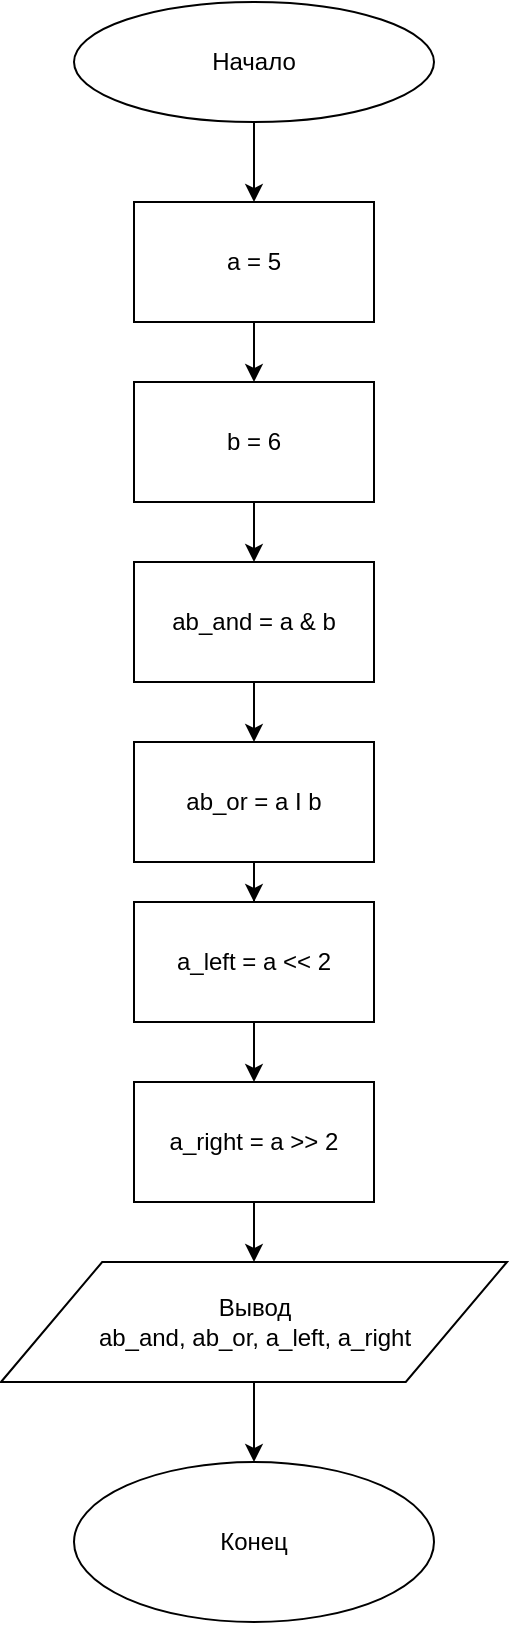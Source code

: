 <mxfile version="12.9.4" type="device" pages="5"><diagram id="JimQzB-7mK6nNrRGjSR4" name="alg_les1_1"><mxGraphModel dx="1426" dy="842" grid="1" gridSize="10" guides="1" tooltips="1" connect="1" arrows="1" fold="1" page="1" pageScale="1" pageWidth="827" pageHeight="1169" math="0" shadow="0"><root><mxCell id="n5LU529gOu9EaSdqqh3R-0"/><mxCell id="n5LU529gOu9EaSdqqh3R-1" parent="n5LU529gOu9EaSdqqh3R-0"/><mxCell id="n5LU529gOu9EaSdqqh3R-4" style="edgeStyle=orthogonalEdgeStyle;rounded=0;orthogonalLoop=1;jettySize=auto;html=1;exitX=0.5;exitY=1;exitDx=0;exitDy=0;entryX=0.5;entryY=0;entryDx=0;entryDy=0;" parent="n5LU529gOu9EaSdqqh3R-1" source="n5LU529gOu9EaSdqqh3R-2" target="n5LU529gOu9EaSdqqh3R-3" edge="1"><mxGeometry relative="1" as="geometry"/></mxCell><mxCell id="n5LU529gOu9EaSdqqh3R-2" value="Начало" style="ellipse;whiteSpace=wrap;html=1;" parent="n5LU529gOu9EaSdqqh3R-1" vertex="1"><mxGeometry x="323" y="30" width="180" height="60" as="geometry"/></mxCell><mxCell id="n5LU529gOu9EaSdqqh3R-6" value="" style="edgeStyle=orthogonalEdgeStyle;rounded=0;orthogonalLoop=1;jettySize=auto;html=1;" parent="n5LU529gOu9EaSdqqh3R-1" source="n5LU529gOu9EaSdqqh3R-3" target="n5LU529gOu9EaSdqqh3R-5" edge="1"><mxGeometry relative="1" as="geometry"/></mxCell><mxCell id="n5LU529gOu9EaSdqqh3R-3" value="a = 5" style="rounded=0;whiteSpace=wrap;html=1;" parent="n5LU529gOu9EaSdqqh3R-1" vertex="1"><mxGeometry x="353" y="130" width="120" height="60" as="geometry"/></mxCell><mxCell id="n5LU529gOu9EaSdqqh3R-10" style="edgeStyle=orthogonalEdgeStyle;rounded=0;orthogonalLoop=1;jettySize=auto;html=1;exitX=0.5;exitY=1;exitDx=0;exitDy=0;entryX=0.5;entryY=0;entryDx=0;entryDy=0;" parent="n5LU529gOu9EaSdqqh3R-1" source="n5LU529gOu9EaSdqqh3R-5" target="n5LU529gOu9EaSdqqh3R-7" edge="1"><mxGeometry relative="1" as="geometry"/></mxCell><mxCell id="n5LU529gOu9EaSdqqh3R-5" value="b = 6" style="rounded=0;whiteSpace=wrap;html=1;" parent="n5LU529gOu9EaSdqqh3R-1" vertex="1"><mxGeometry x="353" y="220" width="120" height="60" as="geometry"/></mxCell><mxCell id="n5LU529gOu9EaSdqqh3R-12" value="" style="edgeStyle=orthogonalEdgeStyle;rounded=0;orthogonalLoop=1;jettySize=auto;html=1;" parent="n5LU529gOu9EaSdqqh3R-1" source="n5LU529gOu9EaSdqqh3R-7" target="n5LU529gOu9EaSdqqh3R-11" edge="1"><mxGeometry relative="1" as="geometry"/></mxCell><mxCell id="n5LU529gOu9EaSdqqh3R-7" value="ab_and = a &amp;amp; b" style="rounded=0;whiteSpace=wrap;html=1;" parent="n5LU529gOu9EaSdqqh3R-1" vertex="1"><mxGeometry x="353" y="310" width="120" height="60" as="geometry"/></mxCell><mxCell id="n5LU529gOu9EaSdqqh3R-14" value="" style="edgeStyle=orthogonalEdgeStyle;rounded=0;orthogonalLoop=1;jettySize=auto;html=1;" parent="n5LU529gOu9EaSdqqh3R-1" source="n5LU529gOu9EaSdqqh3R-11" target="n5LU529gOu9EaSdqqh3R-13" edge="1"><mxGeometry relative="1" as="geometry"/></mxCell><mxCell id="n5LU529gOu9EaSdqqh3R-11" value="ab_or = a I b" style="rounded=0;whiteSpace=wrap;html=1;" parent="n5LU529gOu9EaSdqqh3R-1" vertex="1"><mxGeometry x="353" y="400" width="120" height="60" as="geometry"/></mxCell><mxCell id="n5LU529gOu9EaSdqqh3R-16" value="" style="edgeStyle=orthogonalEdgeStyle;rounded=0;orthogonalLoop=1;jettySize=auto;html=1;" parent="n5LU529gOu9EaSdqqh3R-1" source="n5LU529gOu9EaSdqqh3R-13" target="n5LU529gOu9EaSdqqh3R-15" edge="1"><mxGeometry relative="1" as="geometry"/></mxCell><mxCell id="n5LU529gOu9EaSdqqh3R-13" value="a_left = a &amp;lt;&amp;lt; 2" style="rounded=0;whiteSpace=wrap;html=1;" parent="n5LU529gOu9EaSdqqh3R-1" vertex="1"><mxGeometry x="353" y="480" width="120" height="60" as="geometry"/></mxCell><mxCell id="n5LU529gOu9EaSdqqh3R-19" style="edgeStyle=orthogonalEdgeStyle;rounded=0;orthogonalLoop=1;jettySize=auto;html=1;exitX=0.5;exitY=1;exitDx=0;exitDy=0;entryX=0.5;entryY=0;entryDx=0;entryDy=0;" parent="n5LU529gOu9EaSdqqh3R-1" source="n5LU529gOu9EaSdqqh3R-15" target="n5LU529gOu9EaSdqqh3R-17" edge="1"><mxGeometry relative="1" as="geometry"/></mxCell><mxCell id="n5LU529gOu9EaSdqqh3R-15" value="a_right = a &amp;gt;&amp;gt; 2" style="rounded=0;whiteSpace=wrap;html=1;" parent="n5LU529gOu9EaSdqqh3R-1" vertex="1"><mxGeometry x="353" y="570" width="120" height="60" as="geometry"/></mxCell><mxCell id="n5LU529gOu9EaSdqqh3R-20" style="edgeStyle=orthogonalEdgeStyle;rounded=0;orthogonalLoop=1;jettySize=auto;html=1;exitX=0.5;exitY=1;exitDx=0;exitDy=0;entryX=0.5;entryY=0;entryDx=0;entryDy=0;" parent="n5LU529gOu9EaSdqqh3R-1" source="n5LU529gOu9EaSdqqh3R-17" target="n5LU529gOu9EaSdqqh3R-18" edge="1"><mxGeometry relative="1" as="geometry"/></mxCell><mxCell id="n5LU529gOu9EaSdqqh3R-17" value="Вывод&lt;br&gt;ab_and, ab_or, a_left, a_right&lt;br&gt;" style="shape=parallelogram;perimeter=parallelogramPerimeter;whiteSpace=wrap;html=1;" parent="n5LU529gOu9EaSdqqh3R-1" vertex="1"><mxGeometry x="286.5" y="660" width="253" height="60" as="geometry"/></mxCell><mxCell id="n5LU529gOu9EaSdqqh3R-18" value="Конец" style="ellipse;whiteSpace=wrap;html=1;" parent="n5LU529gOu9EaSdqqh3R-1" vertex="1"><mxGeometry x="323" y="760" width="180" height="80" as="geometry"/></mxCell></root></mxGraphModel></diagram><diagram id="QZXn2WHyPlnKkAfdqv1Y" name="alg_les1_2"><mxGraphModel dx="2253" dy="842" grid="1" gridSize="10" guides="1" tooltips="1" connect="1" arrows="1" fold="1" page="1" pageScale="1" pageWidth="827" pageHeight="1169" math="0" shadow="0"><root><mxCell id="z_DzJ7Z27yj5KWzqXGrb-0"/><mxCell id="z_DzJ7Z27yj5KWzqXGrb-1" parent="z_DzJ7Z27yj5KWzqXGrb-0"/><mxCell id="z_DzJ7Z27yj5KWzqXGrb-4" style="edgeStyle=orthogonalEdgeStyle;rounded=0;orthogonalLoop=1;jettySize=auto;html=1;exitX=0.5;exitY=1;exitDx=0;exitDy=0;entryX=0.5;entryY=0;entryDx=0;entryDy=0;" parent="z_DzJ7Z27yj5KWzqXGrb-1" source="z_DzJ7Z27yj5KWzqXGrb-2" target="z_DzJ7Z27yj5KWzqXGrb-3" edge="1"><mxGeometry relative="1" as="geometry"/></mxCell><mxCell id="z_DzJ7Z27yj5KWzqXGrb-2" value="Начало" style="ellipse;whiteSpace=wrap;html=1;" parent="z_DzJ7Z27yj5KWzqXGrb-1" vertex="1"><mxGeometry x="323" y="20" width="180" height="80" as="geometry"/></mxCell><mxCell id="z_DzJ7Z27yj5KWzqXGrb-42" style="edgeStyle=orthogonalEdgeStyle;rounded=0;orthogonalLoop=1;jettySize=auto;html=1;exitX=0.5;exitY=1;exitDx=0;exitDy=0;entryX=0.5;entryY=0;entryDx=0;entryDy=0;" parent="z_DzJ7Z27yj5KWzqXGrb-1" source="z_DzJ7Z27yj5KWzqXGrb-3" target="z_DzJ7Z27yj5KWzqXGrb-6" edge="1"><mxGeometry relative="1" as="geometry"/></mxCell><mxCell id="z_DzJ7Z27yj5KWzqXGrb-3" value="Ввод&lt;br&gt;x1,y1,x2,y2&lt;br&gt;" style="shape=parallelogram;perimeter=parallelogramPerimeter;whiteSpace=wrap;html=1;" parent="z_DzJ7Z27yj5KWzqXGrb-1" vertex="1"><mxGeometry x="353" y="130" width="120" height="60" as="geometry"/></mxCell><mxCell id="z_DzJ7Z27yj5KWzqXGrb-10" style="edgeStyle=orthogonalEdgeStyle;rounded=0;orthogonalLoop=1;jettySize=auto;html=1;exitX=1;exitY=0.5;exitDx=0;exitDy=0;" parent="z_DzJ7Z27yj5KWzqXGrb-1" source="z_DzJ7Z27yj5KWzqXGrb-6" target="z_DzJ7Z27yj5KWzqXGrb-8" edge="1"><mxGeometry relative="1" as="geometry"/></mxCell><mxCell id="z_DzJ7Z27yj5KWzqXGrb-17" style="edgeStyle=orthogonalEdgeStyle;rounded=0;orthogonalLoop=1;jettySize=auto;html=1;exitX=0;exitY=0.5;exitDx=0;exitDy=0;entryX=0.5;entryY=0;entryDx=0;entryDy=0;" parent="z_DzJ7Z27yj5KWzqXGrb-1" source="z_DzJ7Z27yj5KWzqXGrb-6" target="z_DzJ7Z27yj5KWzqXGrb-12" edge="1"><mxGeometry relative="1" as="geometry"/></mxCell><mxCell id="z_DzJ7Z27yj5KWzqXGrb-6" value="(x1 == x2) and (y1 == y2)" style="rhombus;whiteSpace=wrap;html=1;" parent="z_DzJ7Z27yj5KWzqXGrb-1" vertex="1"><mxGeometry x="307" y="220" width="213" height="80" as="geometry"/></mxCell><mxCell id="z_DzJ7Z27yj5KWzqXGrb-7" value="Да" style="text;html=1;resizable=0;points=[];autosize=1;align=left;verticalAlign=top;spacingTop=-4;" parent="z_DzJ7Z27yj5KWzqXGrb-1" vertex="1"><mxGeometry x="503" y="224" width="30" height="20" as="geometry"/></mxCell><mxCell id="z_DzJ7Z27yj5KWzqXGrb-40" style="edgeStyle=orthogonalEdgeStyle;rounded=0;orthogonalLoop=1;jettySize=auto;html=1;exitX=0.5;exitY=1;exitDx=0;exitDy=0;entryX=0.5;entryY=0;entryDx=0;entryDy=0;" parent="z_DzJ7Z27yj5KWzqXGrb-1" source="z_DzJ7Z27yj5KWzqXGrb-8" target="z_DzJ7Z27yj5KWzqXGrb-31" edge="1"><mxGeometry relative="1" as="geometry"/></mxCell><mxCell id="z_DzJ7Z27yj5KWzqXGrb-8" value="Вывод&lt;br&gt;'Необходимо ввести&lt;br&gt;&amp;nbsp;координаты&lt;br&gt;разных точек'&lt;br&gt;" style="shape=parallelogram;perimeter=parallelogramPerimeter;whiteSpace=wrap;html=1;" parent="z_DzJ7Z27yj5KWzqXGrb-1" vertex="1"><mxGeometry x="473" y="334" width="170" height="60" as="geometry"/></mxCell><mxCell id="z_DzJ7Z27yj5KWzqXGrb-11" value="Нет" style="text;html=1;resizable=0;points=[];autosize=1;align=left;verticalAlign=top;spacingTop=-4;" parent="z_DzJ7Z27yj5KWzqXGrb-1" vertex="1"><mxGeometry x="302" y="222" width="40" height="20" as="geometry"/></mxCell><mxCell id="z_DzJ7Z27yj5KWzqXGrb-14" style="edgeStyle=orthogonalEdgeStyle;rounded=0;orthogonalLoop=1;jettySize=auto;html=1;exitX=1;exitY=0.5;exitDx=0;exitDy=0;entryX=0.5;entryY=0;entryDx=0;entryDy=0;" parent="z_DzJ7Z27yj5KWzqXGrb-1" source="z_DzJ7Z27yj5KWzqXGrb-12" target="z_DzJ7Z27yj5KWzqXGrb-13" edge="1"><mxGeometry relative="1" as="geometry"/></mxCell><mxCell id="z_DzJ7Z27yj5KWzqXGrb-19" style="edgeStyle=orthogonalEdgeStyle;rounded=0;orthogonalLoop=1;jettySize=auto;html=1;exitX=0;exitY=0.5;exitDx=0;exitDy=0;entryX=0.5;entryY=0;entryDx=0;entryDy=0;" parent="z_DzJ7Z27yj5KWzqXGrb-1" source="z_DzJ7Z27yj5KWzqXGrb-12" target="z_DzJ7Z27yj5KWzqXGrb-18" edge="1"><mxGeometry relative="1" as="geometry"/></mxCell><mxCell id="z_DzJ7Z27yj5KWzqXGrb-12" value="x1 == x2" style="rhombus;whiteSpace=wrap;html=1;" parent="z_DzJ7Z27yj5KWzqXGrb-1" vertex="1"><mxGeometry x="187" y="310" width="120" height="80" as="geometry"/></mxCell><mxCell id="z_DzJ7Z27yj5KWzqXGrb-38" style="edgeStyle=orthogonalEdgeStyle;rounded=0;orthogonalLoop=1;jettySize=auto;html=1;exitX=0.5;exitY=1;exitDx=0;exitDy=0;entryX=0.5;entryY=0;entryDx=0;entryDy=0;" parent="z_DzJ7Z27yj5KWzqXGrb-1" source="z_DzJ7Z27yj5KWzqXGrb-13" target="z_DzJ7Z27yj5KWzqXGrb-31" edge="1"><mxGeometry relative="1" as="geometry"><Array as="points"><mxPoint x="323" y="480"/></Array></mxGeometry></mxCell><mxCell id="z_DzJ7Z27yj5KWzqXGrb-13" value="Вывод&lt;br&gt;f'x={x1}'&lt;br&gt;" style="shape=parallelogram;perimeter=parallelogramPerimeter;whiteSpace=wrap;html=1;" parent="z_DzJ7Z27yj5KWzqXGrb-1" vertex="1"><mxGeometry x="282" y="420" width="120" height="60" as="geometry"/></mxCell><mxCell id="z_DzJ7Z27yj5KWzqXGrb-16" value="Да" style="text;html=1;resizable=0;points=[];autosize=1;align=left;verticalAlign=top;spacingTop=-4;" parent="z_DzJ7Z27yj5KWzqXGrb-1" vertex="1"><mxGeometry x="336" y="331" width="30" height="20" as="geometry"/></mxCell><mxCell id="z_DzJ7Z27yj5KWzqXGrb-22" style="edgeStyle=orthogonalEdgeStyle;rounded=0;orthogonalLoop=1;jettySize=auto;html=1;exitX=1;exitY=0.5;exitDx=0;exitDy=0;entryX=0.5;entryY=0;entryDx=0;entryDy=0;" parent="z_DzJ7Z27yj5KWzqXGrb-1" source="z_DzJ7Z27yj5KWzqXGrb-18" target="z_DzJ7Z27yj5KWzqXGrb-21" edge="1"><mxGeometry relative="1" as="geometry"/></mxCell><mxCell id="z_DzJ7Z27yj5KWzqXGrb-25" style="edgeStyle=orthogonalEdgeStyle;rounded=0;orthogonalLoop=1;jettySize=auto;html=1;exitX=0;exitY=0.5;exitDx=0;exitDy=0;entryX=0.5;entryY=0;entryDx=0;entryDy=0;" parent="z_DzJ7Z27yj5KWzqXGrb-1" source="z_DzJ7Z27yj5KWzqXGrb-18" target="z_DzJ7Z27yj5KWzqXGrb-24" edge="1"><mxGeometry relative="1" as="geometry"/></mxCell><mxCell id="z_DzJ7Z27yj5KWzqXGrb-18" value="y1==y2" style="rhombus;whiteSpace=wrap;html=1;" parent="z_DzJ7Z27yj5KWzqXGrb-1" vertex="1"><mxGeometry x="50" y="410" width="120" height="80" as="geometry"/></mxCell><mxCell id="z_DzJ7Z27yj5KWzqXGrb-20" value="Нет&lt;br&gt;&lt;br&gt;" style="text;html=1;resizable=0;points=[];autosize=1;align=left;verticalAlign=top;spacingTop=-4;" parent="z_DzJ7Z27yj5KWzqXGrb-1" vertex="1"><mxGeometry x="133" y="334" width="40" height="30" as="geometry"/></mxCell><mxCell id="z_DzJ7Z27yj5KWzqXGrb-37" style="edgeStyle=orthogonalEdgeStyle;rounded=0;orthogonalLoop=1;jettySize=auto;html=1;exitX=0.5;exitY=1;exitDx=0;exitDy=0;entryX=0.5;entryY=0;entryDx=0;entryDy=0;" parent="z_DzJ7Z27yj5KWzqXGrb-1" source="z_DzJ7Z27yj5KWzqXGrb-21" target="z_DzJ7Z27yj5KWzqXGrb-31" edge="1"><mxGeometry relative="1" as="geometry"/></mxCell><mxCell id="z_DzJ7Z27yj5KWzqXGrb-21" value="&lt;span&gt;Вывод&lt;/span&gt;&lt;br&gt;&lt;span&gt;f'y={y1}'&lt;/span&gt;" style="shape=parallelogram;perimeter=parallelogramPerimeter;whiteSpace=wrap;html=1;" parent="z_DzJ7Z27yj5KWzqXGrb-1" vertex="1"><mxGeometry x="140" y="524" width="120" height="60" as="geometry"/></mxCell><mxCell id="z_DzJ7Z27yj5KWzqXGrb-23" value="Да" style="text;html=1;resizable=0;points=[];autosize=1;align=left;verticalAlign=top;spacingTop=-4;" parent="z_DzJ7Z27yj5KWzqXGrb-1" vertex="1"><mxGeometry x="193" y="421" width="30" height="20" as="geometry"/></mxCell><mxCell id="z_DzJ7Z27yj5KWzqXGrb-28" value="" style="edgeStyle=orthogonalEdgeStyle;rounded=0;orthogonalLoop=1;jettySize=auto;html=1;" parent="z_DzJ7Z27yj5KWzqXGrb-1" source="z_DzJ7Z27yj5KWzqXGrb-24" target="z_DzJ7Z27yj5KWzqXGrb-27" edge="1"><mxGeometry relative="1" as="geometry"/></mxCell><mxCell id="z_DzJ7Z27yj5KWzqXGrb-24" value="&lt;pre&gt;k = (y1 - y2) / (x1 - x2)&lt;/pre&gt;" style="rounded=0;whiteSpace=wrap;html=1;" parent="z_DzJ7Z27yj5KWzqXGrb-1" vertex="1"><mxGeometry x="-150" y="524" width="200" height="60" as="geometry"/></mxCell><mxCell id="z_DzJ7Z27yj5KWzqXGrb-30" style="edgeStyle=orthogonalEdgeStyle;rounded=0;orthogonalLoop=1;jettySize=auto;html=1;exitX=0.5;exitY=1;exitDx=0;exitDy=0;entryX=0.5;entryY=0;entryDx=0;entryDy=0;" parent="z_DzJ7Z27yj5KWzqXGrb-1" source="z_DzJ7Z27yj5KWzqXGrb-27" target="z_DzJ7Z27yj5KWzqXGrb-29" edge="1"><mxGeometry relative="1" as="geometry"/></mxCell><mxCell id="z_DzJ7Z27yj5KWzqXGrb-27" value="&lt;pre&gt;&lt;pre&gt;b = y1 - k * x1&lt;/pre&gt;&lt;/pre&gt;" style="rounded=0;whiteSpace=wrap;html=1;" parent="z_DzJ7Z27yj5KWzqXGrb-1" vertex="1"><mxGeometry x="-110" y="634" width="120" height="60" as="geometry"/></mxCell><mxCell id="z_DzJ7Z27yj5KWzqXGrb-26" value="Нет&lt;br&gt;" style="text;html=1;resizable=0;points=[];autosize=1;align=left;verticalAlign=top;spacingTop=-4;" parent="z_DzJ7Z27yj5KWzqXGrb-1" vertex="1"><mxGeometry x="-23" y="423" width="40" height="20" as="geometry"/></mxCell><mxCell id="z_DzJ7Z27yj5KWzqXGrb-36" style="edgeStyle=orthogonalEdgeStyle;rounded=0;orthogonalLoop=1;jettySize=auto;html=1;exitX=1;exitY=0.5;exitDx=0;exitDy=0;entryX=0.5;entryY=0;entryDx=0;entryDy=0;" parent="z_DzJ7Z27yj5KWzqXGrb-1" source="z_DzJ7Z27yj5KWzqXGrb-29" target="z_DzJ7Z27yj5KWzqXGrb-31" edge="1"><mxGeometry relative="1" as="geometry"/></mxCell><mxCell id="z_DzJ7Z27yj5KWzqXGrb-29" value="Вывод&lt;br&gt;&lt;pre&gt;&lt;span&gt;f'y = {k}*x+{b}'&lt;/span&gt;&lt;/pre&gt;" style="shape=parallelogram;perimeter=parallelogramPerimeter;whiteSpace=wrap;html=1;" parent="z_DzJ7Z27yj5KWzqXGrb-1" vertex="1"><mxGeometry x="-140" y="730" width="180" height="60" as="geometry"/></mxCell><mxCell id="z_DzJ7Z27yj5KWzqXGrb-31" value="Конец" style="ellipse;whiteSpace=wrap;html=1;" parent="z_DzJ7Z27yj5KWzqXGrb-1" vertex="1"><mxGeometry x="233" y="840" width="180" height="80" as="geometry"/></mxCell></root></mxGraphModel></diagram><diagram id="0YqNCbseCnGFGBSspf9r" name="alg_les1_3"><mxGraphModel dx="2253" dy="842" grid="1" gridSize="10" guides="1" tooltips="1" connect="1" arrows="1" fold="1" page="1" pageScale="1" pageWidth="827" pageHeight="1169" math="0" shadow="0"><root><mxCell id="E87e-xwuuLZb-o2dxUTe-0"/><mxCell id="E87e-xwuuLZb-o2dxUTe-1" parent="E87e-xwuuLZb-o2dxUTe-0"/><mxCell id="E87e-xwuuLZb-o2dxUTe-5" style="edgeStyle=orthogonalEdgeStyle;rounded=0;orthogonalLoop=1;jettySize=auto;html=1;exitX=0.5;exitY=1;exitDx=0;exitDy=0;entryX=0.5;entryY=0;entryDx=0;entryDy=0;" parent="E87e-xwuuLZb-o2dxUTe-1" source="E87e-xwuuLZb-o2dxUTe-2" target="E87e-xwuuLZb-o2dxUTe-3" edge="1"><mxGeometry relative="1" as="geometry"/></mxCell><mxCell id="E87e-xwuuLZb-o2dxUTe-2" value="Начало" style="ellipse;whiteSpace=wrap;html=1;" parent="E87e-xwuuLZb-o2dxUTe-1" vertex="1"><mxGeometry x="323" y="20" width="180" height="80" as="geometry"/></mxCell><mxCell id="E87e-xwuuLZb-o2dxUTe-6" style="edgeStyle=orthogonalEdgeStyle;rounded=0;orthogonalLoop=1;jettySize=auto;html=1;exitX=0.5;exitY=1;exitDx=0;exitDy=0;" parent="E87e-xwuuLZb-o2dxUTe-1" source="E87e-xwuuLZb-o2dxUTe-3" target="E87e-xwuuLZb-o2dxUTe-4" edge="1"><mxGeometry relative="1" as="geometry"/></mxCell><mxCell id="E87e-xwuuLZb-o2dxUTe-3" value="Ввод&lt;br&gt;a, b&lt;br&gt;" style="shape=parallelogram;perimeter=parallelogramPerimeter;whiteSpace=wrap;html=1;" parent="E87e-xwuuLZb-o2dxUTe-1" vertex="1"><mxGeometry x="353" y="140" width="120" height="60" as="geometry"/></mxCell><mxCell id="E87e-xwuuLZb-o2dxUTe-9" style="edgeStyle=orthogonalEdgeStyle;rounded=0;orthogonalLoop=1;jettySize=auto;html=1;exitX=1;exitY=0.5;exitDx=0;exitDy=0;" parent="E87e-xwuuLZb-o2dxUTe-1" source="E87e-xwuuLZb-o2dxUTe-4" target="E87e-xwuuLZb-o2dxUTe-8" edge="1"><mxGeometry relative="1" as="geometry"/></mxCell><mxCell id="E87e-xwuuLZb-o2dxUTe-23" style="edgeStyle=orthogonalEdgeStyle;rounded=0;orthogonalLoop=1;jettySize=auto;html=1;exitX=0;exitY=0.5;exitDx=0;exitDy=0;entryX=0.5;entryY=0;entryDx=0;entryDy=0;" parent="E87e-xwuuLZb-o2dxUTe-1" source="E87e-xwuuLZb-o2dxUTe-4" target="E87e-xwuuLZb-o2dxUTe-12" edge="1"><mxGeometry relative="1" as="geometry"/></mxCell><mxCell id="E87e-xwuuLZb-o2dxUTe-4" value="&lt;pre&gt;a.isdigit() &lt;span&gt;and &lt;/span&gt;b.isdigit()&lt;/pre&gt;" style="rhombus;whiteSpace=wrap;html=1;" parent="E87e-xwuuLZb-o2dxUTe-1" vertex="1"><mxGeometry x="276.5" y="250" width="273" height="80" as="geometry"/></mxCell><mxCell id="E87e-xwuuLZb-o2dxUTe-26" style="edgeStyle=orthogonalEdgeStyle;rounded=0;orthogonalLoop=1;jettySize=auto;html=1;exitX=0.5;exitY=1;exitDx=0;exitDy=0;" parent="E87e-xwuuLZb-o2dxUTe-1" source="E87e-xwuuLZb-o2dxUTe-8" edge="1"><mxGeometry relative="1" as="geometry"><mxPoint x="310" y="670" as="targetPoint"/><Array as="points"><mxPoint x="685" y="590"/><mxPoint x="310" y="590"/></Array></mxGeometry></mxCell><mxCell id="E87e-xwuuLZb-o2dxUTe-8" value="Вывод&lt;br&gt;&lt;pre&gt;random.randint(&lt;span&gt;int&lt;/span&gt;(a), &lt;span&gt;int&lt;/span&gt;(b))&lt;/pre&gt;" style="shape=parallelogram;perimeter=parallelogramPerimeter;whiteSpace=wrap;html=1;" parent="E87e-xwuuLZb-o2dxUTe-1" vertex="1"><mxGeometry x="530" y="360" width="310" height="60" as="geometry"/></mxCell><mxCell id="E87e-xwuuLZb-o2dxUTe-10" value="Да" style="text;html=1;resizable=0;points=[];autosize=1;align=left;verticalAlign=top;spacingTop=-4;" parent="E87e-xwuuLZb-o2dxUTe-1" vertex="1"><mxGeometry x="500" y="239" width="30" height="20" as="geometry"/></mxCell><mxCell id="E87e-xwuuLZb-o2dxUTe-11" value="Нет" style="text;html=1;resizable=0;points=[];autosize=1;align=left;verticalAlign=top;spacingTop=-4;" parent="E87e-xwuuLZb-o2dxUTe-1" vertex="1"><mxGeometry x="315" y="237" width="40" height="20" as="geometry"/></mxCell><mxCell id="E87e-xwuuLZb-o2dxUTe-15" style="edgeStyle=orthogonalEdgeStyle;rounded=0;orthogonalLoop=1;jettySize=auto;html=1;exitX=1;exitY=0.5;exitDx=0;exitDy=0;" parent="E87e-xwuuLZb-o2dxUTe-1" source="E87e-xwuuLZb-o2dxUTe-12" target="E87e-xwuuLZb-o2dxUTe-14" edge="1"><mxGeometry relative="1" as="geometry"/></mxCell><mxCell id="E87e-xwuuLZb-o2dxUTe-19" style="edgeStyle=orthogonalEdgeStyle;rounded=0;orthogonalLoop=1;jettySize=auto;html=1;exitX=0;exitY=0.5;exitDx=0;exitDy=0;entryX=0.5;entryY=0;entryDx=0;entryDy=0;" parent="E87e-xwuuLZb-o2dxUTe-1" source="E87e-xwuuLZb-o2dxUTe-12" target="E87e-xwuuLZb-o2dxUTe-18" edge="1"><mxGeometry relative="1" as="geometry"/></mxCell><mxCell id="E87e-xwuuLZb-o2dxUTe-12" value="&lt;pre&gt;rand = random.uniform(&lt;span&gt;float&lt;/span&gt;(a), &lt;span&gt;float&lt;/span&gt;(b))&lt;/pre&gt;" style="rhombus;whiteSpace=wrap;html=1;" parent="E87e-xwuuLZb-o2dxUTe-1" vertex="1"><mxGeometry x="-10" y="350" width="380" height="80" as="geometry"/></mxCell><mxCell id="E87e-xwuuLZb-o2dxUTe-13" value="Код исполнен" style="text;html=1;resizable=0;points=[];autosize=1;align=left;verticalAlign=top;spacingTop=-4;" parent="E87e-xwuuLZb-o2dxUTe-1" vertex="1"><mxGeometry x="310" y="354" width="90" height="20" as="geometry"/></mxCell><mxCell id="E87e-xwuuLZb-o2dxUTe-25" style="edgeStyle=orthogonalEdgeStyle;rounded=0;orthogonalLoop=1;jettySize=auto;html=1;exitX=0.5;exitY=1;exitDx=0;exitDy=0;" parent="E87e-xwuuLZb-o2dxUTe-1" source="E87e-xwuuLZb-o2dxUTe-14" edge="1"><mxGeometry relative="1" as="geometry"><mxPoint x="310" y="670" as="targetPoint"/></mxGeometry></mxCell><mxCell id="E87e-xwuuLZb-o2dxUTe-14" value="Вывод&lt;br&gt;rand&lt;br&gt;" style="shape=parallelogram;perimeter=parallelogramPerimeter;whiteSpace=wrap;html=1;" parent="E87e-xwuuLZb-o2dxUTe-1" vertex="1"><mxGeometry x="340" y="450" width="120" height="60" as="geometry"/></mxCell><mxCell id="E87e-xwuuLZb-o2dxUTe-16" value="Ошибка исполнения" style="text;html=1;resizable=0;points=[];autosize=1;align=left;verticalAlign=top;spacingTop=-4;" parent="E87e-xwuuLZb-o2dxUTe-1" vertex="1"><mxGeometry x="6" y="342" width="130" height="20" as="geometry"/></mxCell><mxCell id="E87e-xwuuLZb-o2dxUTe-21" style="edgeStyle=orthogonalEdgeStyle;rounded=0;orthogonalLoop=1;jettySize=auto;html=1;exitX=0.5;exitY=1;exitDx=0;exitDy=0;entryX=0.5;entryY=0;entryDx=0;entryDy=0;" parent="E87e-xwuuLZb-o2dxUTe-1" source="E87e-xwuuLZb-o2dxUTe-18" target="E87e-xwuuLZb-o2dxUTe-20" edge="1"><mxGeometry relative="1" as="geometry"/></mxCell><mxCell id="E87e-xwuuLZb-o2dxUTe-18" value="&lt;pre&gt;s = random.randint(&lt;span&gt;ord&lt;/span&gt;(a), &lt;span&gt;ord&lt;/span&gt;(b))&lt;/pre&gt;" style="rounded=0;whiteSpace=wrap;html=1;" parent="E87e-xwuuLZb-o2dxUTe-1" vertex="1"><mxGeometry x="-210" y="450" width="260" height="60" as="geometry"/></mxCell><mxCell id="E87e-xwuuLZb-o2dxUTe-24" style="edgeStyle=orthogonalEdgeStyle;rounded=0;orthogonalLoop=1;jettySize=auto;html=1;exitX=0.5;exitY=1;exitDx=0;exitDy=0;" parent="E87e-xwuuLZb-o2dxUTe-1" source="E87e-xwuuLZb-o2dxUTe-20" target="E87e-xwuuLZb-o2dxUTe-22" edge="1"><mxGeometry relative="1" as="geometry"/></mxCell><mxCell id="E87e-xwuuLZb-o2dxUTe-20" value="Вывод&lt;br&gt;chr(s)&lt;br&gt;" style="shape=parallelogram;perimeter=parallelogramPerimeter;whiteSpace=wrap;html=1;" parent="E87e-xwuuLZb-o2dxUTe-1" vertex="1"><mxGeometry x="-140" y="550" width="120" height="60" as="geometry"/></mxCell><mxCell id="E87e-xwuuLZb-o2dxUTe-22" value="Конец" style="ellipse;whiteSpace=wrap;html=1;" parent="E87e-xwuuLZb-o2dxUTe-1" vertex="1"><mxGeometry x="220" y="670" width="180" height="80" as="geometry"/></mxCell></root></mxGraphModel></diagram><diagram id="CoEA74GlsWHo94mreJ0j" name="alg_les1_6"><mxGraphModel dx="2253" dy="842" grid="1" gridSize="10" guides="1" tooltips="1" connect="1" arrows="1" fold="1" page="1" pageScale="1" pageWidth="827" pageHeight="1169" math="0" shadow="0"><root><mxCell id="7BiXEA4wnDOHk6ebZ6Z0-0"/><mxCell id="7BiXEA4wnDOHk6ebZ6Z0-1" parent="7BiXEA4wnDOHk6ebZ6Z0-0"/><mxCell id="7BiXEA4wnDOHk6ebZ6Z0-4" style="edgeStyle=orthogonalEdgeStyle;rounded=0;orthogonalLoop=1;jettySize=auto;html=1;exitX=0.5;exitY=1;exitDx=0;exitDy=0;entryX=0.5;entryY=0;entryDx=0;entryDy=0;" parent="7BiXEA4wnDOHk6ebZ6Z0-1" source="7BiXEA4wnDOHk6ebZ6Z0-2" target="7BiXEA4wnDOHk6ebZ6Z0-3" edge="1"><mxGeometry relative="1" as="geometry"/></mxCell><mxCell id="7BiXEA4wnDOHk6ebZ6Z0-2" value="Начало&lt;br&gt;" style="ellipse;whiteSpace=wrap;html=1;" parent="7BiXEA4wnDOHk6ebZ6Z0-1" vertex="1"><mxGeometry x="323" y="10" width="180" height="80" as="geometry"/></mxCell><mxCell id="7BiXEA4wnDOHk6ebZ6Z0-6" style="edgeStyle=orthogonalEdgeStyle;rounded=0;orthogonalLoop=1;jettySize=auto;html=1;exitX=0.5;exitY=1;exitDx=0;exitDy=0;entryX=0.5;entryY=0;entryDx=0;entryDy=0;" parent="7BiXEA4wnDOHk6ebZ6Z0-1" source="7BiXEA4wnDOHk6ebZ6Z0-3" target="7BiXEA4wnDOHk6ebZ6Z0-5" edge="1"><mxGeometry relative="1" as="geometry"/></mxCell><mxCell id="7BiXEA4wnDOHk6ebZ6Z0-3" value="Ввод&lt;br&gt;a, b, c&lt;br&gt;" style="shape=parallelogram;perimeter=parallelogramPerimeter;whiteSpace=wrap;html=1;" parent="7BiXEA4wnDOHk6ebZ6Z0-1" vertex="1"><mxGeometry x="353" y="120" width="120" height="60" as="geometry"/></mxCell><mxCell id="7BiXEA4wnDOHk6ebZ6Z0-9" value="" style="edgeStyle=orthogonalEdgeStyle;rounded=0;orthogonalLoop=1;jettySize=auto;html=1;" parent="7BiXEA4wnDOHk6ebZ6Z0-1" source="7BiXEA4wnDOHk6ebZ6Z0-5" target="7BiXEA4wnDOHk6ebZ6Z0-8" edge="1"><mxGeometry relative="1" as="geometry"/></mxCell><mxCell id="7BiXEA4wnDOHk6ebZ6Z0-27" style="edgeStyle=orthogonalEdgeStyle;rounded=0;orthogonalLoop=1;jettySize=auto;html=1;exitX=0;exitY=0.5;exitDx=0;exitDy=0;" parent="7BiXEA4wnDOHk6ebZ6Z0-1" source="7BiXEA4wnDOHk6ebZ6Z0-5" target="7BiXEA4wnDOHk6ebZ6Z0-26" edge="1"><mxGeometry relative="1" as="geometry"/></mxCell><mxCell id="7BiXEA4wnDOHk6ebZ6Z0-5" value="&lt;pre&gt;min(a,b,c) &amp;gt; 0&lt;/pre&gt;" style="rhombus;whiteSpace=wrap;html=1;" parent="7BiXEA4wnDOHk6ebZ6Z0-1" vertex="1"><mxGeometry x="322" y="220" width="183" height="80" as="geometry"/></mxCell><mxCell id="7BiXEA4wnDOHk6ebZ6Z0-11" style="edgeStyle=orthogonalEdgeStyle;rounded=0;orthogonalLoop=1;jettySize=auto;html=1;exitX=1;exitY=0.5;exitDx=0;exitDy=0;" parent="7BiXEA4wnDOHk6ebZ6Z0-1" source="7BiXEA4wnDOHk6ebZ6Z0-8" target="7BiXEA4wnDOHk6ebZ6Z0-10" edge="1"><mxGeometry relative="1" as="geometry"/></mxCell><mxCell id="7BiXEA4wnDOHk6ebZ6Z0-14" value="" style="edgeStyle=orthogonalEdgeStyle;rounded=0;orthogonalLoop=1;jettySize=auto;html=1;entryX=0.5;entryY=0;entryDx=0;entryDy=0;" parent="7BiXEA4wnDOHk6ebZ6Z0-1" source="7BiXEA4wnDOHk6ebZ6Z0-8" target="7BiXEA4wnDOHk6ebZ6Z0-18" edge="1"><mxGeometry relative="1" as="geometry"><mxPoint x="460" y="440" as="targetPoint"/></mxGeometry></mxCell><mxCell id="7BiXEA4wnDOHk6ebZ6Z0-8" value="&lt;pre&gt;a==b==c&lt;/pre&gt;" style="rhombus;whiteSpace=wrap;html=1;" parent="7BiXEA4wnDOHk6ebZ6Z0-1" vertex="1"><mxGeometry x="510" y="320" width="80" height="80" as="geometry"/></mxCell><mxCell id="7BiXEA4wnDOHk6ebZ6Z0-7" value="Да" style="text;html=1;resizable=0;points=[];autosize=1;align=left;verticalAlign=top;spacingTop=-4;" parent="7BiXEA4wnDOHk6ebZ6Z0-1" vertex="1"><mxGeometry x="513" y="232" width="30" height="20" as="geometry"/></mxCell><mxCell id="7BiXEA4wnDOHk6ebZ6Z0-41" style="edgeStyle=orthogonalEdgeStyle;rounded=0;orthogonalLoop=1;jettySize=auto;html=1;exitX=0.5;exitY=1;exitDx=0;exitDy=0;entryX=0.5;entryY=0;entryDx=0;entryDy=0;" parent="7BiXEA4wnDOHk6ebZ6Z0-1" source="7BiXEA4wnDOHk6ebZ6Z0-10" target="7BiXEA4wnDOHk6ebZ6Z0-37" edge="1"><mxGeometry relative="1" as="geometry"><Array as="points"><mxPoint x="630" y="910"/><mxPoint x="299" y="910"/></Array></mxGeometry></mxCell><mxCell id="7BiXEA4wnDOHk6ebZ6Z0-10" value="Вывод&lt;br&gt;&quot;Равносторонний&quot;&lt;br&gt;" style="shape=parallelogram;perimeter=parallelogramPerimeter;whiteSpace=wrap;html=1;" parent="7BiXEA4wnDOHk6ebZ6Z0-1" vertex="1"><mxGeometry x="550" y="420" width="160" height="60" as="geometry"/></mxCell><mxCell id="7BiXEA4wnDOHk6ebZ6Z0-12" value="Да" style="text;html=1;resizable=0;points=[];autosize=1;align=left;verticalAlign=top;spacingTop=-4;" parent="7BiXEA4wnDOHk6ebZ6Z0-1" vertex="1"><mxGeometry x="593" y="310" width="30" height="20" as="geometry"/></mxCell><mxCell id="7BiXEA4wnDOHk6ebZ6Z0-16" value="Нет" style="text;html=1;resizable=0;points=[];autosize=1;align=left;verticalAlign=top;spacingTop=-4;" parent="7BiXEA4wnDOHk6ebZ6Z0-1" vertex="1"><mxGeometry x="487" y="319" width="40" height="20" as="geometry"/></mxCell><mxCell id="7BiXEA4wnDOHk6ebZ6Z0-20" value="" style="edgeStyle=orthogonalEdgeStyle;rounded=0;orthogonalLoop=1;jettySize=auto;html=1;" parent="7BiXEA4wnDOHk6ebZ6Z0-1" source="7BiXEA4wnDOHk6ebZ6Z0-18" target="7BiXEA4wnDOHk6ebZ6Z0-19" edge="1"><mxGeometry relative="1" as="geometry"/></mxCell><mxCell id="7BiXEA4wnDOHk6ebZ6Z0-18" value="m = max(a, b, c)" style="rounded=0;whiteSpace=wrap;html=1;" parent="7BiXEA4wnDOHk6ebZ6Z0-1" vertex="1"><mxGeometry x="353" y="420" width="120" height="60" as="geometry"/></mxCell><mxCell id="7BiXEA4wnDOHk6ebZ6Z0-25" style="edgeStyle=orthogonalEdgeStyle;rounded=0;orthogonalLoop=1;jettySize=auto;html=1;exitX=0.5;exitY=1;exitDx=0;exitDy=0;entryX=0.5;entryY=0;entryDx=0;entryDy=0;" parent="7BiXEA4wnDOHk6ebZ6Z0-1" source="7BiXEA4wnDOHk6ebZ6Z0-19" target="7BiXEA4wnDOHk6ebZ6Z0-21" edge="1"><mxGeometry relative="1" as="geometry"/></mxCell><mxCell id="7BiXEA4wnDOHk6ebZ6Z0-19" value="s = &amp;nbsp;sum(a, b, c)" style="rounded=0;whiteSpace=wrap;html=1;" parent="7BiXEA4wnDOHk6ebZ6Z0-1" vertex="1"><mxGeometry x="353" y="500" width="120" height="60" as="geometry"/></mxCell><mxCell id="7BiXEA4wnDOHk6ebZ6Z0-23" style="edgeStyle=orthogonalEdgeStyle;rounded=0;orthogonalLoop=1;jettySize=auto;html=1;exitX=1;exitY=0.5;exitDx=0;exitDy=0;entryX=0.5;entryY=0;entryDx=0;entryDy=0;" parent="7BiXEA4wnDOHk6ebZ6Z0-1" source="7BiXEA4wnDOHk6ebZ6Z0-21" target="7BiXEA4wnDOHk6ebZ6Z0-22" edge="1"><mxGeometry relative="1" as="geometry"/></mxCell><mxCell id="7BiXEA4wnDOHk6ebZ6Z0-30" style="edgeStyle=orthogonalEdgeStyle;rounded=0;orthogonalLoop=1;jettySize=auto;html=1;exitX=0;exitY=0.5;exitDx=0;exitDy=0;entryX=0.5;entryY=0;entryDx=0;entryDy=0;" parent="7BiXEA4wnDOHk6ebZ6Z0-1" source="7BiXEA4wnDOHk6ebZ6Z0-21" target="7BiXEA4wnDOHk6ebZ6Z0-29" edge="1"><mxGeometry relative="1" as="geometry"/></mxCell><mxCell id="7BiXEA4wnDOHk6ebZ6Z0-21" value="s - m &amp;lt;= m" style="rhombus;whiteSpace=wrap;html=1;" parent="7BiXEA4wnDOHk6ebZ6Z0-1" vertex="1"><mxGeometry x="350" y="590" width="123" height="80" as="geometry"/></mxCell><mxCell id="7BiXEA4wnDOHk6ebZ6Z0-40" style="edgeStyle=orthogonalEdgeStyle;rounded=0;orthogonalLoop=1;jettySize=auto;html=1;exitX=0.5;exitY=1;exitDx=0;exitDy=0;" parent="7BiXEA4wnDOHk6ebZ6Z0-1" source="7BiXEA4wnDOHk6ebZ6Z0-22" edge="1"><mxGeometry relative="1" as="geometry"><mxPoint x="300" y="960" as="targetPoint"/><Array as="points"><mxPoint x="527" y="910"/><mxPoint x="300" y="910"/></Array></mxGeometry></mxCell><mxCell id="7BiXEA4wnDOHk6ebZ6Z0-22" value="Вывод&lt;br&gt;&quot;Не существует&quot;&lt;br&gt;" style="shape=parallelogram;perimeter=parallelogramPerimeter;whiteSpace=wrap;html=1;" parent="7BiXEA4wnDOHk6ebZ6Z0-1" vertex="1"><mxGeometry x="467" y="660" width="143" height="60" as="geometry"/></mxCell><mxCell id="7BiXEA4wnDOHk6ebZ6Z0-24" value="Да" style="text;html=1;resizable=0;points=[];autosize=1;align=left;verticalAlign=top;spacingTop=-4;" parent="7BiXEA4wnDOHk6ebZ6Z0-1" vertex="1"><mxGeometry x="491" y="608" width="30" height="20" as="geometry"/></mxCell><mxCell id="7BiXEA4wnDOHk6ebZ6Z0-42" style="edgeStyle=orthogonalEdgeStyle;rounded=0;orthogonalLoop=1;jettySize=auto;html=1;exitX=0.5;exitY=1;exitDx=0;exitDy=0;" parent="7BiXEA4wnDOHk6ebZ6Z0-1" source="7BiXEA4wnDOHk6ebZ6Z0-26" edge="1"><mxGeometry relative="1" as="geometry"><mxPoint x="300" y="960" as="targetPoint"/><Array as="points"><mxPoint x="245" y="400"/><mxPoint x="-130" y="400"/><mxPoint x="-130" y="920"/><mxPoint x="300" y="920"/></Array></mxGeometry></mxCell><mxCell id="7BiXEA4wnDOHk6ebZ6Z0-26" value="Вывод&lt;br&gt;&quot;Не существует&quot;&lt;br&gt;" style="shape=parallelogram;perimeter=parallelogramPerimeter;whiteSpace=wrap;html=1;" parent="7BiXEA4wnDOHk6ebZ6Z0-1" vertex="1"><mxGeometry x="170" y="310" width="150" height="60" as="geometry"/></mxCell><mxCell id="7BiXEA4wnDOHk6ebZ6Z0-28" value="Нет" style="text;html=1;resizable=0;points=[];autosize=1;align=left;verticalAlign=top;spacingTop=-4;" parent="7BiXEA4wnDOHk6ebZ6Z0-1" vertex="1"><mxGeometry x="313" y="220" width="40" height="20" as="geometry"/></mxCell><mxCell id="7BiXEA4wnDOHk6ebZ6Z0-33" style="edgeStyle=orthogonalEdgeStyle;rounded=0;orthogonalLoop=1;jettySize=auto;html=1;exitX=1;exitY=0.5;exitDx=0;exitDy=0;entryX=0.5;entryY=0;entryDx=0;entryDy=0;" parent="7BiXEA4wnDOHk6ebZ6Z0-1" source="7BiXEA4wnDOHk6ebZ6Z0-29" target="7BiXEA4wnDOHk6ebZ6Z0-32" edge="1"><mxGeometry relative="1" as="geometry"/></mxCell><mxCell id="7BiXEA4wnDOHk6ebZ6Z0-36" style="edgeStyle=orthogonalEdgeStyle;rounded=0;orthogonalLoop=1;jettySize=auto;html=1;exitX=0;exitY=0.5;exitDx=0;exitDy=0;" parent="7BiXEA4wnDOHk6ebZ6Z0-1" source="7BiXEA4wnDOHk6ebZ6Z0-29" target="7BiXEA4wnDOHk6ebZ6Z0-35" edge="1"><mxGeometry relative="1" as="geometry"/></mxCell><mxCell id="7BiXEA4wnDOHk6ebZ6Z0-29" value="&lt;pre&gt;(a == b) &lt;span&gt;or &lt;/span&gt;(b == c) &lt;span&gt;or &lt;/span&gt;(a == c)&lt;/pre&gt;" style="rhombus;whiteSpace=wrap;html=1;" parent="7BiXEA4wnDOHk6ebZ6Z0-1" vertex="1"><mxGeometry x="90" y="690" width="275" height="80" as="geometry"/></mxCell><mxCell id="7BiXEA4wnDOHk6ebZ6Z0-31" value="Нет" style="text;html=1;resizable=0;points=[];autosize=1;align=left;verticalAlign=top;spacingTop=-4;" parent="7BiXEA4wnDOHk6ebZ6Z0-1" vertex="1"><mxGeometry x="309" y="605" width="40" height="20" as="geometry"/></mxCell><mxCell id="7BiXEA4wnDOHk6ebZ6Z0-39" style="edgeStyle=orthogonalEdgeStyle;rounded=0;orthogonalLoop=1;jettySize=auto;html=1;exitX=0.5;exitY=1;exitDx=0;exitDy=0;" parent="7BiXEA4wnDOHk6ebZ6Z0-1" source="7BiXEA4wnDOHk6ebZ6Z0-32" edge="1"><mxGeometry relative="1" as="geometry"><mxPoint x="300" y="960" as="targetPoint"/></mxGeometry></mxCell><mxCell id="7BiXEA4wnDOHk6ebZ6Z0-32" value="Вывод&lt;br&gt;&quot;Равнобедренный&quot;&lt;br&gt;" style="shape=parallelogram;perimeter=parallelogramPerimeter;whiteSpace=wrap;html=1;" parent="7BiXEA4wnDOHk6ebZ6Z0-1" vertex="1"><mxGeometry x="320" y="800" width="152" height="60" as="geometry"/></mxCell><mxCell id="7BiXEA4wnDOHk6ebZ6Z0-34" value="Да" style="text;html=1;resizable=0;points=[];autosize=1;align=left;verticalAlign=top;spacingTop=-4;" parent="7BiXEA4wnDOHk6ebZ6Z0-1" vertex="1"><mxGeometry x="389" y="706" width="30" height="20" as="geometry"/></mxCell><mxCell id="7BiXEA4wnDOHk6ebZ6Z0-38" style="edgeStyle=orthogonalEdgeStyle;rounded=0;orthogonalLoop=1;jettySize=auto;html=1;exitX=0.5;exitY=1;exitDx=0;exitDy=0;entryX=0.5;entryY=0;entryDx=0;entryDy=0;" parent="7BiXEA4wnDOHk6ebZ6Z0-1" source="7BiXEA4wnDOHk6ebZ6Z0-35" target="7BiXEA4wnDOHk6ebZ6Z0-37" edge="1"><mxGeometry relative="1" as="geometry"><Array as="points"><mxPoint x="10" y="920"/><mxPoint x="299" y="920"/></Array></mxGeometry></mxCell><mxCell id="7BiXEA4wnDOHk6ebZ6Z0-35" value="Вывод&lt;br&gt;&quot;Разносторонний&quot;&lt;br&gt;" style="shape=parallelogram;perimeter=parallelogramPerimeter;whiteSpace=wrap;html=1;" parent="7BiXEA4wnDOHk6ebZ6Z0-1" vertex="1"><mxGeometry x="-50" y="810" width="150" height="60" as="geometry"/></mxCell><mxCell id="7BiXEA4wnDOHk6ebZ6Z0-37" value="Конец" style="ellipse;whiteSpace=wrap;html=1;" parent="7BiXEA4wnDOHk6ebZ6Z0-1" vertex="1"><mxGeometry x="209" y="960" width="180" height="80" as="geometry"/></mxCell><mxCell id="7BiXEA4wnDOHk6ebZ6Z0-44" value="Нет" style="text;html=1;resizable=0;points=[];autosize=1;align=left;verticalAlign=top;spacingTop=-4;" parent="7BiXEA4wnDOHk6ebZ6Z0-1" vertex="1"><mxGeometry x="98" y="686" width="40" height="20" as="geometry"/></mxCell></root></mxGraphModel></diagram><diagram id="lAyj6XSH6YoN1BOgTMgg" name="alg_les1_7"><mxGraphModel dx="2253" dy="842" grid="1" gridSize="10" guides="1" tooltips="1" connect="1" arrows="1" fold="1" page="1" pageScale="1" pageWidth="827" pageHeight="1169" math="0" shadow="0"><root><mxCell id="AAB_mSsCfxykxK04Srly-0"/><mxCell id="AAB_mSsCfxykxK04Srly-1" parent="AAB_mSsCfxykxK04Srly-0"/><mxCell id="AAB_mSsCfxykxK04Srly-30" style="edgeStyle=orthogonalEdgeStyle;rounded=0;orthogonalLoop=1;jettySize=auto;html=1;exitX=0.5;exitY=1;exitDx=0;exitDy=0;" parent="AAB_mSsCfxykxK04Srly-1" source="AAB_mSsCfxykxK04Srly-2" target="AAB_mSsCfxykxK04Srly-4" edge="1"><mxGeometry relative="1" as="geometry"/></mxCell><mxCell id="AAB_mSsCfxykxK04Srly-2" value="Начало" style="ellipse;whiteSpace=wrap;html=1;" parent="AAB_mSsCfxykxK04Srly-1" vertex="1"><mxGeometry x="323" y="20" width="180" height="80" as="geometry"/></mxCell><mxCell id="AAB_mSsCfxykxK04Srly-31" style="edgeStyle=orthogonalEdgeStyle;rounded=0;orthogonalLoop=1;jettySize=auto;html=1;exitX=0.5;exitY=1;exitDx=0;exitDy=0;entryX=0.5;entryY=0;entryDx=0;entryDy=0;" parent="AAB_mSsCfxykxK04Srly-1" source="AAB_mSsCfxykxK04Srly-4" target="AAB_mSsCfxykxK04Srly-7" edge="1"><mxGeometry relative="1" as="geometry"/></mxCell><mxCell id="AAB_mSsCfxykxK04Srly-4" value="Ввод&lt;br&gt;y&lt;br&gt;" style="shape=parallelogram;perimeter=parallelogramPerimeter;whiteSpace=wrap;html=1;" parent="AAB_mSsCfxykxK04Srly-1" vertex="1"><mxGeometry x="353" y="140" width="120" height="60" as="geometry"/></mxCell><mxCell id="AAB_mSsCfxykxK04Srly-9" value="" style="edgeStyle=orthogonalEdgeStyle;rounded=0;orthogonalLoop=1;jettySize=auto;html=1;" parent="AAB_mSsCfxykxK04Srly-1" source="AAB_mSsCfxykxK04Srly-7" target="AAB_mSsCfxykxK04Srly-8" edge="1"><mxGeometry relative="1" as="geometry"/></mxCell><mxCell id="AAB_mSsCfxykxK04Srly-15" style="edgeStyle=orthogonalEdgeStyle;rounded=0;orthogonalLoop=1;jettySize=auto;html=1;exitX=1;exitY=0.5;exitDx=0;exitDy=0;entryX=0.5;entryY=0;entryDx=0;entryDy=0;" parent="AAB_mSsCfxykxK04Srly-1" source="AAB_mSsCfxykxK04Srly-7" target="AAB_mSsCfxykxK04Srly-14" edge="1"><mxGeometry relative="1" as="geometry"/></mxCell><mxCell id="AAB_mSsCfxykxK04Srly-7" value="y % 400 == 0" style="rhombus;whiteSpace=wrap;html=1;" parent="AAB_mSsCfxykxK04Srly-1" vertex="1"><mxGeometry x="353" y="240" width="120" height="80" as="geometry"/></mxCell><mxCell id="AAB_mSsCfxykxK04Srly-11" value="" style="edgeStyle=orthogonalEdgeStyle;rounded=0;orthogonalLoop=1;jettySize=auto;html=1;" parent="AAB_mSsCfxykxK04Srly-1" source="AAB_mSsCfxykxK04Srly-8" target="AAB_mSsCfxykxK04Srly-10" edge="1"><mxGeometry relative="1" as="geometry"/></mxCell><mxCell id="AAB_mSsCfxykxK04Srly-19" style="edgeStyle=orthogonalEdgeStyle;rounded=0;orthogonalLoop=1;jettySize=auto;html=1;exitX=1;exitY=0.5;exitDx=0;exitDy=0;" parent="AAB_mSsCfxykxK04Srly-1" source="AAB_mSsCfxykxK04Srly-8" edge="1"><mxGeometry relative="1" as="geometry"><mxPoint x="380" y="420" as="targetPoint"/></mxGeometry></mxCell><mxCell id="AAB_mSsCfxykxK04Srly-8" value="y % 100 == 0" style="rhombus;whiteSpace=wrap;html=1;" parent="AAB_mSsCfxykxK04Srly-1" vertex="1"><mxGeometry x="210" y="330" width="120" height="80" as="geometry"/></mxCell><mxCell id="AAB_mSsCfxykxK04Srly-27" style="edgeStyle=orthogonalEdgeStyle;rounded=0;orthogonalLoop=1;jettySize=auto;html=1;exitX=1;exitY=0.5;exitDx=0;exitDy=0;entryX=0.5;entryY=0;entryDx=0;entryDy=0;" parent="AAB_mSsCfxykxK04Srly-1" source="AAB_mSsCfxykxK04Srly-10" target="AAB_mSsCfxykxK04Srly-26" edge="1"><mxGeometry relative="1" as="geometry"/></mxCell><mxCell id="AAB_mSsCfxykxK04Srly-29" style="edgeStyle=orthogonalEdgeStyle;rounded=0;orthogonalLoop=1;jettySize=auto;html=1;exitX=0;exitY=0.5;exitDx=0;exitDy=0;" parent="AAB_mSsCfxykxK04Srly-1" source="AAB_mSsCfxykxK04Srly-10" target="AAB_mSsCfxykxK04Srly-28" edge="1"><mxGeometry relative="1" as="geometry"/></mxCell><mxCell id="AAB_mSsCfxykxK04Srly-10" value="y % 4 == 0" style="rhombus;whiteSpace=wrap;html=1;" parent="AAB_mSsCfxykxK04Srly-1" vertex="1"><mxGeometry x="80" y="430" width="120" height="80" as="geometry"/></mxCell><mxCell id="AAB_mSsCfxykxK04Srly-33" style="edgeStyle=orthogonalEdgeStyle;rounded=0;orthogonalLoop=1;jettySize=auto;html=1;exitX=0.5;exitY=1;exitDx=0;exitDy=0;" parent="AAB_mSsCfxykxK04Srly-1" source="AAB_mSsCfxykxK04Srly-14" target="AAB_mSsCfxykxK04Srly-32" edge="1"><mxGeometry relative="1" as="geometry"><Array as="points"><mxPoint x="580" y="640"/><mxPoint x="340" y="640"/></Array></mxGeometry></mxCell><mxCell id="AAB_mSsCfxykxK04Srly-14" value="Вывод&lt;br&gt;&quot;Високосный&quot;&lt;br&gt;" style="shape=parallelogram;perimeter=parallelogramPerimeter;whiteSpace=wrap;html=1;" parent="AAB_mSsCfxykxK04Srly-1" vertex="1"><mxGeometry x="520" y="340" width="120" height="60" as="geometry"/></mxCell><mxCell id="AAB_mSsCfxykxK04Srly-16" value="Да" style="text;html=1;resizable=0;points=[];autosize=1;align=left;verticalAlign=top;spacingTop=-4;" parent="AAB_mSsCfxykxK04Srly-1" vertex="1"><mxGeometry x="463" y="233" width="30" height="20" as="geometry"/></mxCell><mxCell id="AAB_mSsCfxykxK04Srly-17" value="Да" style="text;html=1;resizable=0;points=[];autosize=1;align=left;verticalAlign=top;spacingTop=-4;" parent="AAB_mSsCfxykxK04Srly-1" vertex="1"><mxGeometry x="320" y="332" width="30" height="20" as="geometry"/></mxCell><mxCell id="AAB_mSsCfxykxK04Srly-34" style="edgeStyle=orthogonalEdgeStyle;rounded=0;orthogonalLoop=1;jettySize=auto;html=1;exitX=0.5;exitY=1;exitDx=0;exitDy=0;" parent="AAB_mSsCfxykxK04Srly-1" source="AAB_mSsCfxykxK04Srly-20" edge="1"><mxGeometry relative="1" as="geometry"><mxPoint x="340" y="670" as="targetPoint"/></mxGeometry></mxCell><mxCell id="AAB_mSsCfxykxK04Srly-20" value="Вывод&lt;br&gt;&quot;Не високосный&quot;&lt;br&gt;" style="shape=parallelogram;perimeter=parallelogramPerimeter;whiteSpace=wrap;html=1;" parent="AAB_mSsCfxykxK04Srly-1" vertex="1"><mxGeometry x="320" y="420" width="130" height="60" as="geometry"/></mxCell><mxCell id="AAB_mSsCfxykxK04Srly-21" value="Нет" style="text;html=1;resizable=0;points=[];autosize=1;align=left;verticalAlign=top;spacingTop=-4;" parent="AAB_mSsCfxykxK04Srly-1" vertex="1"><mxGeometry x="335" y="233" width="40" height="20" as="geometry"/></mxCell><mxCell id="AAB_mSsCfxykxK04Srly-24" value="Нет&lt;br&gt;&lt;br&gt;" style="text;html=1;resizable=0;points=[];autosize=1;align=left;verticalAlign=top;spacingTop=-4;" parent="AAB_mSsCfxykxK04Srly-1" vertex="1"><mxGeometry x="190" y="319" width="40" height="30" as="geometry"/></mxCell><mxCell id="AAB_mSsCfxykxK04Srly-25" value="Да" style="text;html=1;resizable=0;points=[];autosize=1;align=left;verticalAlign=top;spacingTop=-4;" parent="AAB_mSsCfxykxK04Srly-1" vertex="1"><mxGeometry x="190" y="431" width="30" height="20" as="geometry"/></mxCell><mxCell id="AAB_mSsCfxykxK04Srly-35" style="edgeStyle=orthogonalEdgeStyle;rounded=0;orthogonalLoop=1;jettySize=auto;html=1;exitX=0.5;exitY=1;exitDx=0;exitDy=0;" parent="AAB_mSsCfxykxK04Srly-1" source="AAB_mSsCfxykxK04Srly-26" target="AAB_mSsCfxykxK04Srly-32" edge="1"><mxGeometry relative="1" as="geometry"><Array as="points"><mxPoint x="250" y="620"/><mxPoint x="340" y="620"/></Array></mxGeometry></mxCell><mxCell id="AAB_mSsCfxykxK04Srly-26" value="Вывод&lt;br&gt;&quot;Високосный&quot;&lt;br&gt;" style="shape=parallelogram;perimeter=parallelogramPerimeter;whiteSpace=wrap;html=1;" parent="AAB_mSsCfxykxK04Srly-1" vertex="1"><mxGeometry x="190" y="510" width="120" height="60" as="geometry"/></mxCell><mxCell id="AAB_mSsCfxykxK04Srly-36" style="edgeStyle=orthogonalEdgeStyle;rounded=0;orthogonalLoop=1;jettySize=auto;html=1;exitX=0.5;exitY=1;exitDx=0;exitDy=0;entryX=0.5;entryY=0;entryDx=0;entryDy=0;" parent="AAB_mSsCfxykxK04Srly-1" source="AAB_mSsCfxykxK04Srly-28" target="AAB_mSsCfxykxK04Srly-32" edge="1"><mxGeometry relative="1" as="geometry"><mxPoint x="340" y="660" as="targetPoint"/><Array as="points"><mxPoint x="10" y="620"/><mxPoint x="340" y="620"/></Array></mxGeometry></mxCell><mxCell id="AAB_mSsCfxykxK04Srly-28" value="Вывод&lt;br&gt;&quot;Не високосный&quot;&lt;br&gt;" style="shape=parallelogram;perimeter=parallelogramPerimeter;whiteSpace=wrap;html=1;" parent="AAB_mSsCfxykxK04Srly-1" vertex="1"><mxGeometry x="-60" y="520" width="140" height="60" as="geometry"/></mxCell><mxCell id="AAB_mSsCfxykxK04Srly-32" value="Конец" style="ellipse;whiteSpace=wrap;html=1;" parent="AAB_mSsCfxykxK04Srly-1" vertex="1"><mxGeometry x="250" y="670" width="180" height="80" as="geometry"/></mxCell></root></mxGraphModel></diagram></mxfile>